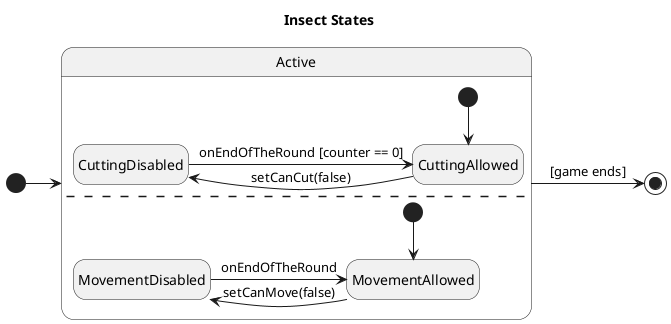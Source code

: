 @startuml insect_state

title Insect States

state Active {
	hide empty description

	state CuttingAllowed
	state CuttingDisabled
	CuttingDisabled -> CuttingAllowed: onEndOfTheRound [counter == 0]
	CuttingDisabled <- CuttingAllowed: setCanCut(false)
	[*] --> CuttingAllowed

	--

	state MovementAllowed
	state MovementDisabled

	MovementDisabled -> MovementAllowed: onEndOfTheRound
	MovementDisabled <- MovementAllowed: setCanMove(false)
	[*] --> MovementAllowed
}

[*] -> Active 
Active -> [*]: [game ends]


@enduml